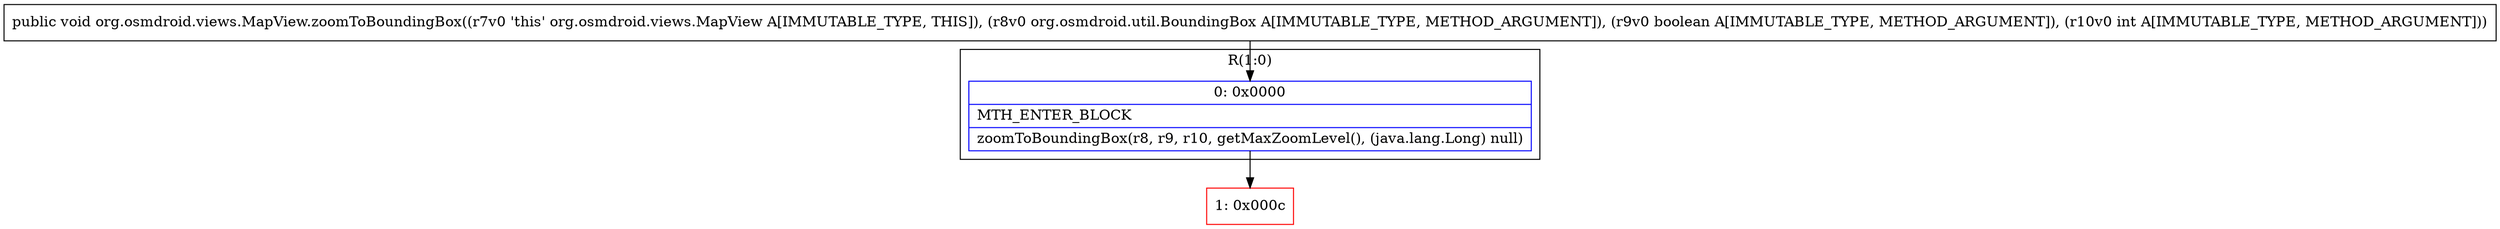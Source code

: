 digraph "CFG fororg.osmdroid.views.MapView.zoomToBoundingBox(Lorg\/osmdroid\/util\/BoundingBox;ZI)V" {
subgraph cluster_Region_1244374893 {
label = "R(1:0)";
node [shape=record,color=blue];
Node_0 [shape=record,label="{0\:\ 0x0000|MTH_ENTER_BLOCK\l|zoomToBoundingBox(r8, r9, r10, getMaxZoomLevel(), (java.lang.Long) null)\l}"];
}
Node_1 [shape=record,color=red,label="{1\:\ 0x000c}"];
MethodNode[shape=record,label="{public void org.osmdroid.views.MapView.zoomToBoundingBox((r7v0 'this' org.osmdroid.views.MapView A[IMMUTABLE_TYPE, THIS]), (r8v0 org.osmdroid.util.BoundingBox A[IMMUTABLE_TYPE, METHOD_ARGUMENT]), (r9v0 boolean A[IMMUTABLE_TYPE, METHOD_ARGUMENT]), (r10v0 int A[IMMUTABLE_TYPE, METHOD_ARGUMENT])) }"];
MethodNode -> Node_0;
Node_0 -> Node_1;
}

